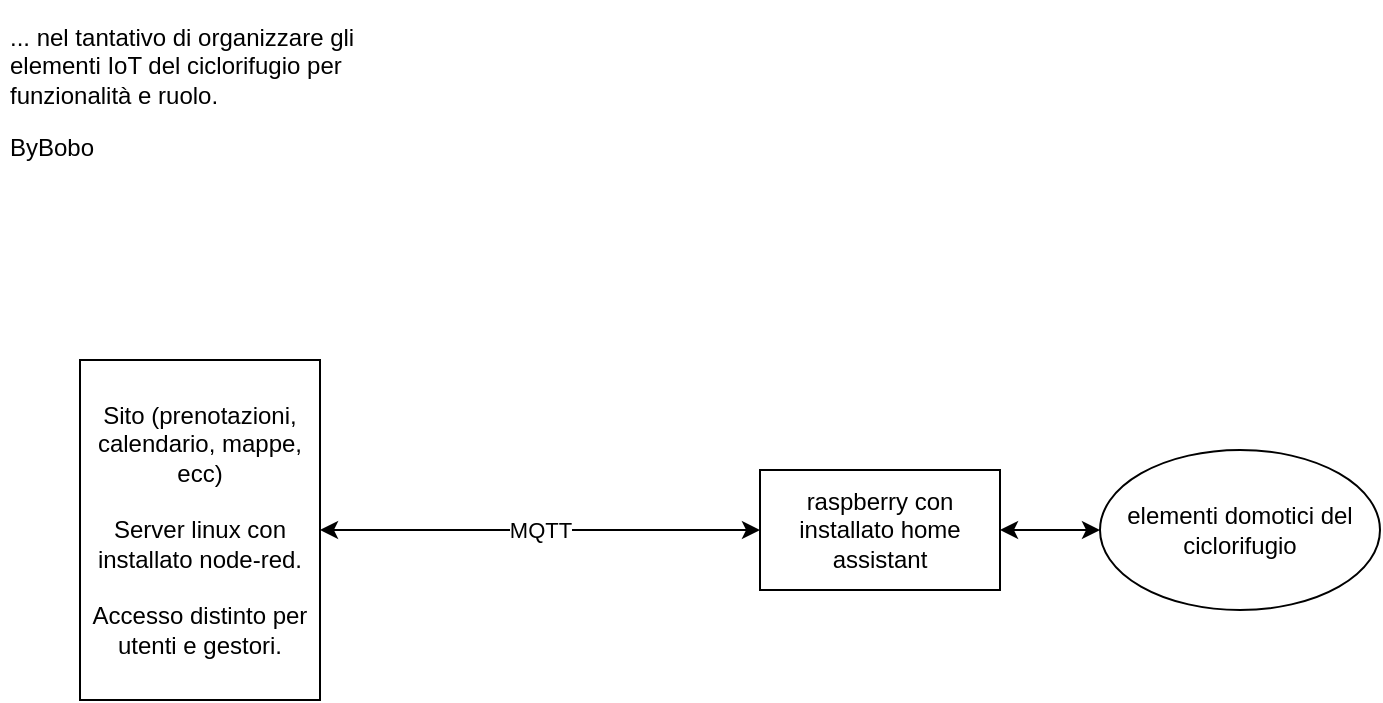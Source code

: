 <mxfile version="14.7.10" type="github">
  <diagram id="kAapa3jcFL5pjKWKnXlD" name="Page-1">
    <mxGraphModel dx="868" dy="440" grid="1" gridSize="10" guides="1" tooltips="1" connect="1" arrows="1" fold="1" page="1" pageScale="1" pageWidth="850" pageHeight="1100" math="0" shadow="0">
      <root>
        <mxCell id="0" />
        <mxCell id="1" parent="0" />
        <mxCell id="aZCc6lHhp5FMV2r-pWyW-2" value="&lt;p&gt;... nel tantativo di organizzare gli elementi IoT del ciclorifugio per funzionalità e ruolo.&lt;/p&gt;&lt;p&gt;ByBobo&lt;br&gt;&lt;/p&gt;" style="text;html=1;strokeColor=none;fillColor=none;spacing=5;spacingTop=-20;whiteSpace=wrap;overflow=hidden;rounded=0;" vertex="1" parent="1">
          <mxGeometry x="120" y="40" width="190" height="80" as="geometry" />
        </mxCell>
        <mxCell id="aZCc6lHhp5FMV2r-pWyW-8" value="MQTT" style="edgeStyle=orthogonalEdgeStyle;rounded=0;orthogonalLoop=1;jettySize=auto;html=1;entryX=0;entryY=0.5;entryDx=0;entryDy=0;startArrow=classic;startFill=1;" edge="1" parent="1" source="aZCc6lHhp5FMV2r-pWyW-5" target="aZCc6lHhp5FMV2r-pWyW-6">
          <mxGeometry relative="1" as="geometry" />
        </mxCell>
        <mxCell id="aZCc6lHhp5FMV2r-pWyW-5" value="&lt;div&gt;Sito (prenotazioni, calendario, mappe, ecc)&lt;/div&gt;&lt;div&gt;&lt;br&gt;&lt;/div&gt;&lt;div&gt;Server linux con installato node-red.&lt;/div&gt;&lt;div&gt;&lt;br&gt;&lt;/div&gt;&lt;div&gt;Accesso distinto per utenti e gestori.&lt;br&gt;&lt;/div&gt;" style="rounded=0;whiteSpace=wrap;html=1;" vertex="1" parent="1">
          <mxGeometry x="160" y="210" width="120" height="170" as="geometry" />
        </mxCell>
        <mxCell id="aZCc6lHhp5FMV2r-pWyW-11" style="edgeStyle=orthogonalEdgeStyle;rounded=0;orthogonalLoop=1;jettySize=auto;html=1;entryX=0;entryY=0.5;entryDx=0;entryDy=0;startArrow=classic;startFill=1;" edge="1" parent="1" source="aZCc6lHhp5FMV2r-pWyW-6" target="aZCc6lHhp5FMV2r-pWyW-10">
          <mxGeometry relative="1" as="geometry" />
        </mxCell>
        <mxCell id="aZCc6lHhp5FMV2r-pWyW-6" value="raspberry con installato home assistant" style="rounded=0;whiteSpace=wrap;html=1;" vertex="1" parent="1">
          <mxGeometry x="500" y="265" width="120" height="60" as="geometry" />
        </mxCell>
        <mxCell id="aZCc6lHhp5FMV2r-pWyW-10" value="elementi domotici del ciclorifugio" style="ellipse;whiteSpace=wrap;html=1;" vertex="1" parent="1">
          <mxGeometry x="670" y="255" width="140" height="80" as="geometry" />
        </mxCell>
      </root>
    </mxGraphModel>
  </diagram>
</mxfile>
